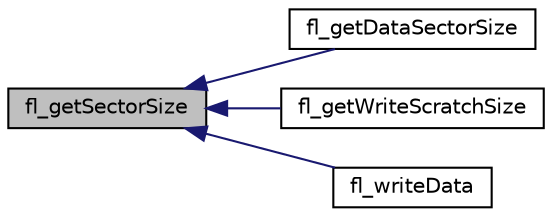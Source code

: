 digraph "fl_getSectorSize"
{
 // INTERACTIVE_SVG=YES
  edge [fontname="Helvetica",fontsize="10",labelfontname="Helvetica",labelfontsize="10"];
  node [fontname="Helvetica",fontsize="10",shape=record];
  rankdir="LR";
  Node1 [label="fl_getSectorSize",height=0.2,width=0.4,color="black", fillcolor="grey75", style="filled" fontcolor="black"];
  Node1 -> Node2 [dir="back",color="midnightblue",fontsize="10",style="solid",fontname="Helvetica"];
  Node2 [label="fl_getDataSectorSize",height=0.2,width=0.4,color="black", fillcolor="white", style="filled",URL="$flashlib_8c.html#ac4f79f3ad9a3ad1cddcda0cb1e4e6ebe"];
  Node1 -> Node3 [dir="back",color="midnightblue",fontsize="10",style="solid",fontname="Helvetica"];
  Node3 [label="fl_getWriteScratchSize",height=0.2,width=0.4,color="black", fillcolor="white", style="filled",URL="$flashlib_8c.html#aea6a11cdce54e32ab9ef47a14f746652"];
  Node1 -> Node4 [dir="back",color="midnightblue",fontsize="10",style="solid",fontname="Helvetica"];
  Node4 [label="fl_writeData",height=0.2,width=0.4,color="black", fillcolor="white", style="filled",URL="$flashlib_8c.html#a0b9de23c2221ee978540ccf39df36f58"];
}
